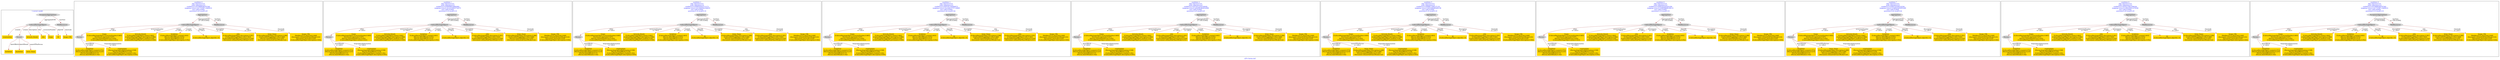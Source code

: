 digraph n0 {
fontcolor="blue"
remincross="true"
label="s20-s-lacma.xml"
subgraph cluster_0 {
label="1-correct model"
n2[style="filled",color="white",fillcolor="lightgray",label="CulturalHeritageObject1"];
n3[shape="plaintext",style="filled",fillcolor="gold",label="creationDate"];
n4[style="filled",color="white",fillcolor="lightgray",label="Person1"];
n5[shape="plaintext",style="filled",fillcolor="gold",label="Artwork_Details"];
n6[shape="plaintext",style="filled",fillcolor="gold",label="title"];
n7[shape="plaintext",style="filled",fillcolor="gold",label="Origin"];
n8[shape="plaintext",style="filled",fillcolor="gold",label="ID"];
n9[shape="plaintext",style="filled",fillcolor="gold",label="birthDate"];
n10[shape="plaintext",style="filled",fillcolor="gold",label="deathDate"];
n11[shape="plaintext",style="filled",fillcolor="gold",label="Artist_Name"];
n12[style="filled",color="white",fillcolor="lightgray",label="EuropeanaAggregation1"];
n13[style="filled",color="white",fillcolor="lightgray",label="WebResource1"];
n14[shape="plaintext",style="filled",fillcolor="gold",label="Image_URL"];
}
subgraph cluster_1 {
label="candidate 0\nlink coherence:0.0\nnode coherence:0.0\nconfidence:0.6318668280767492\nmapping score:0.32173338713669414\ncost:1200.010002\n-precision:0.25-recall:0.25"
n16[style="filled",color="white",fillcolor="lightgray",label="CulturalHeritageObject1"];
n17[style="filled",color="white",fillcolor="lightgray",label="Person1"];
n18[style="filled",color="white",fillcolor="lightgray",label="Aggregation1"];
n19[style="filled",color="white",fillcolor="lightgray",label="WebResource1"];
n20[shape="plaintext",style="filled",fillcolor="gold",label="Origin\n[CulturalHeritageObject,accessionNumber,0.865]\n[Document,classLink,0.057]\n[Person,nameOfThePerson,0.055]\n[CulturalHeritageObject,extent,0.023]"];
n21[shape="plaintext",style="filled",fillcolor="gold",label="Artwork_Details\n[CulturalHeritageObject,extent,0.862]\n[CulturalHeritageObject,description,0.069]\n[CulturalHeritageObject,medium,0.04]\n[CulturalHeritageObject,provenance,0.029]"];
n22[shape="plaintext",style="filled",fillcolor="gold",label="deathDate\n[CulturalHeritageObject,created,0.573]\n[Person,biographicalInformation,0.215]\n[Person,dateOfBirth,0.11]\n[Person,dateOfDeath,0.102]"];
n23[shape="plaintext",style="filled",fillcolor="gold",label="birthDate\n[CulturalHeritageObject,created,0.803]\n[Person,dateOfDeath,0.072]\n[Person,dateOfBirth,0.072]\n[CulturalHeritageObject,description,0.052]"];
n24[shape="plaintext",style="filled",fillcolor="gold",label="Image_URL\n[WebResource,classLink,0.948]\n[Document,columnSubClassOfLink,0.03]\n[Document,classLink,0.018]\n[CulturalHeritageObject,description,0.004]"];
n25[shape="plaintext",style="filled",fillcolor="gold",label="ID\n[CulturalHeritageObject,objectId,1.0]"];
n26[shape="plaintext",style="filled",fillcolor="gold",label="creationDate\n[Person,biographicalInformation,0.538]\n[Person,dateOfBirth,0.218]\n[CulturalHeritageObject,created,0.191]\n[CulturalHeritageObject,description,0.053]"];
n27[shape="plaintext",style="filled",fillcolor="gold",label="title\n[CulturalHeritageObject,description,0.291]\n[CulturalHeritageObject,title,0.263]\n[CulturalHeritageObject,provenance,0.234]\n[Document,columnSubClassOfLink,0.213]"];
n28[shape="plaintext",style="filled",fillcolor="gold",label="Artist_Name\n[CulturalHeritageObject,description,0.286]\n[CulturalHeritageObject,title,0.269]\n[Person,nameOfThePerson,0.225]\n[Document,columnSubClassOfLink,0.22]"];
}
subgraph cluster_2 {
label="candidate 1\nlink coherence:0.0\nnode coherence:0.0\nconfidence:0.6309599230862892\nmapping score:0.3214310854732075\ncost:1200.010002\n-precision:0.33-recall:0.33"
n30[style="filled",color="white",fillcolor="lightgray",label="CulturalHeritageObject1"];
n31[style="filled",color="white",fillcolor="lightgray",label="Person1"];
n32[style="filled",color="white",fillcolor="lightgray",label="Aggregation1"];
n33[style="filled",color="white",fillcolor="lightgray",label="WebResource1"];
n34[shape="plaintext",style="filled",fillcolor="gold",label="Origin\n[CulturalHeritageObject,accessionNumber,0.865]\n[Document,classLink,0.057]\n[Person,nameOfThePerson,0.055]\n[CulturalHeritageObject,extent,0.023]"];
n35[shape="plaintext",style="filled",fillcolor="gold",label="Artwork_Details\n[CulturalHeritageObject,extent,0.862]\n[CulturalHeritageObject,description,0.069]\n[CulturalHeritageObject,medium,0.04]\n[CulturalHeritageObject,provenance,0.029]"];
n36[shape="plaintext",style="filled",fillcolor="gold",label="birthDate\n[CulturalHeritageObject,created,0.803]\n[Person,dateOfDeath,0.072]\n[Person,dateOfBirth,0.072]\n[CulturalHeritageObject,description,0.052]"];
n37[shape="plaintext",style="filled",fillcolor="gold",label="Image_URL\n[WebResource,classLink,0.948]\n[Document,columnSubClassOfLink,0.03]\n[Document,classLink,0.018]\n[CulturalHeritageObject,description,0.004]"];
n38[shape="plaintext",style="filled",fillcolor="gold",label="deathDate\n[CulturalHeritageObject,created,0.573]\n[Person,biographicalInformation,0.215]\n[Person,dateOfBirth,0.11]\n[Person,dateOfDeath,0.102]"];
n39[shape="plaintext",style="filled",fillcolor="gold",label="ID\n[CulturalHeritageObject,objectId,1.0]"];
n40[shape="plaintext",style="filled",fillcolor="gold",label="creationDate\n[Person,biographicalInformation,0.538]\n[Person,dateOfBirth,0.218]\n[CulturalHeritageObject,created,0.191]\n[CulturalHeritageObject,description,0.053]"];
n41[shape="plaintext",style="filled",fillcolor="gold",label="title\n[CulturalHeritageObject,description,0.291]\n[CulturalHeritageObject,title,0.263]\n[CulturalHeritageObject,provenance,0.234]\n[Document,columnSubClassOfLink,0.213]"];
n42[shape="plaintext",style="filled",fillcolor="gold",label="Artist_Name\n[CulturalHeritageObject,description,0.286]\n[CulturalHeritageObject,title,0.269]\n[Person,nameOfThePerson,0.225]\n[Document,columnSubClassOfLink,0.22]"];
}
subgraph cluster_3 {
label="candidate 2\nlink coherence:0.0\nnode coherence:0.0\nconfidence:0.6306520443713173\nmapping score:0.3213284592348835\ncost:1200.010002\n-precision:0.33-recall:0.33"
n44[style="filled",color="white",fillcolor="lightgray",label="CulturalHeritageObject1"];
n45[style="filled",color="white",fillcolor="lightgray",label="Person1"];
n46[style="filled",color="white",fillcolor="lightgray",label="Aggregation1"];
n47[style="filled",color="white",fillcolor="lightgray",label="WebResource1"];
n48[shape="plaintext",style="filled",fillcolor="gold",label="Origin\n[CulturalHeritageObject,accessionNumber,0.865]\n[Document,classLink,0.057]\n[Person,nameOfThePerson,0.055]\n[CulturalHeritageObject,extent,0.023]"];
n49[shape="plaintext",style="filled",fillcolor="gold",label="Artwork_Details\n[CulturalHeritageObject,extent,0.862]\n[CulturalHeritageObject,description,0.069]\n[CulturalHeritageObject,medium,0.04]\n[CulturalHeritageObject,provenance,0.029]"];
n50[shape="plaintext",style="filled",fillcolor="gold",label="deathDate\n[CulturalHeritageObject,created,0.573]\n[Person,biographicalInformation,0.215]\n[Person,dateOfBirth,0.11]\n[Person,dateOfDeath,0.102]"];
n51[shape="plaintext",style="filled",fillcolor="gold",label="birthDate\n[CulturalHeritageObject,created,0.803]\n[Person,dateOfDeath,0.072]\n[Person,dateOfBirth,0.072]\n[CulturalHeritageObject,description,0.052]"];
n52[shape="plaintext",style="filled",fillcolor="gold",label="Image_URL\n[WebResource,classLink,0.948]\n[Document,columnSubClassOfLink,0.03]\n[Document,classLink,0.018]\n[CulturalHeritageObject,description,0.004]"];
n53[shape="plaintext",style="filled",fillcolor="gold",label="ID\n[CulturalHeritageObject,objectId,1.0]"];
n54[shape="plaintext",style="filled",fillcolor="gold",label="creationDate\n[Person,biographicalInformation,0.538]\n[Person,dateOfBirth,0.218]\n[CulturalHeritageObject,created,0.191]\n[CulturalHeritageObject,description,0.053]"];
n55[shape="plaintext",style="filled",fillcolor="gold",label="Artist_Name\n[CulturalHeritageObject,description,0.286]\n[CulturalHeritageObject,title,0.269]\n[Person,nameOfThePerson,0.225]\n[Document,columnSubClassOfLink,0.22]"];
n56[shape="plaintext",style="filled",fillcolor="gold",label="title\n[CulturalHeritageObject,description,0.291]\n[CulturalHeritageObject,title,0.263]\n[CulturalHeritageObject,provenance,0.234]\n[Document,columnSubClassOfLink,0.213]"];
}
subgraph cluster_4 {
label="candidate 3\nlink coherence:0.0\nnode coherence:0.0\nconfidence:0.6297451393808573\nmapping score:0.32102615757139685\ncost:1200.010002\n-precision:0.42-recall:0.42"
n58[style="filled",color="white",fillcolor="lightgray",label="CulturalHeritageObject1"];
n59[style="filled",color="white",fillcolor="lightgray",label="Person1"];
n60[style="filled",color="white",fillcolor="lightgray",label="Aggregation1"];
n61[style="filled",color="white",fillcolor="lightgray",label="WebResource1"];
n62[shape="plaintext",style="filled",fillcolor="gold",label="Origin\n[CulturalHeritageObject,accessionNumber,0.865]\n[Document,classLink,0.057]\n[Person,nameOfThePerson,0.055]\n[CulturalHeritageObject,extent,0.023]"];
n63[shape="plaintext",style="filled",fillcolor="gold",label="Artwork_Details\n[CulturalHeritageObject,extent,0.862]\n[CulturalHeritageObject,description,0.069]\n[CulturalHeritageObject,medium,0.04]\n[CulturalHeritageObject,provenance,0.029]"];
n64[shape="plaintext",style="filled",fillcolor="gold",label="birthDate\n[CulturalHeritageObject,created,0.803]\n[Person,dateOfDeath,0.072]\n[Person,dateOfBirth,0.072]\n[CulturalHeritageObject,description,0.052]"];
n65[shape="plaintext",style="filled",fillcolor="gold",label="Image_URL\n[WebResource,classLink,0.948]\n[Document,columnSubClassOfLink,0.03]\n[Document,classLink,0.018]\n[CulturalHeritageObject,description,0.004]"];
n66[shape="plaintext",style="filled",fillcolor="gold",label="deathDate\n[CulturalHeritageObject,created,0.573]\n[Person,biographicalInformation,0.215]\n[Person,dateOfBirth,0.11]\n[Person,dateOfDeath,0.102]"];
n67[shape="plaintext",style="filled",fillcolor="gold",label="ID\n[CulturalHeritageObject,objectId,1.0]"];
n68[shape="plaintext",style="filled",fillcolor="gold",label="creationDate\n[Person,biographicalInformation,0.538]\n[Person,dateOfBirth,0.218]\n[CulturalHeritageObject,created,0.191]\n[CulturalHeritageObject,description,0.053]"];
n69[shape="plaintext",style="filled",fillcolor="gold",label="Artist_Name\n[CulturalHeritageObject,description,0.286]\n[CulturalHeritageObject,title,0.269]\n[Person,nameOfThePerson,0.225]\n[Document,columnSubClassOfLink,0.22]"];
n70[shape="plaintext",style="filled",fillcolor="gold",label="title\n[CulturalHeritageObject,description,0.291]\n[CulturalHeritageObject,title,0.263]\n[CulturalHeritageObject,provenance,0.234]\n[Document,columnSubClassOfLink,0.213]"];
}
subgraph cluster_5 {
label="candidate 4\nlink coherence:0.0\nnode coherence:0.0\nconfidence:0.6274412255165659\nmapping score:0.3202581862832998\ncost:1200.010002\n-precision:0.25-recall:0.25"
n72[style="filled",color="white",fillcolor="lightgray",label="CulturalHeritageObject1"];
n73[style="filled",color="white",fillcolor="lightgray",label="Person1"];
n74[style="filled",color="white",fillcolor="lightgray",label="Aggregation1"];
n75[style="filled",color="white",fillcolor="lightgray",label="WebResource1"];
n76[shape="plaintext",style="filled",fillcolor="gold",label="Origin\n[CulturalHeritageObject,accessionNumber,0.865]\n[Document,classLink,0.057]\n[Person,nameOfThePerson,0.055]\n[CulturalHeritageObject,extent,0.023]"];
n77[shape="plaintext",style="filled",fillcolor="gold",label="Artwork_Details\n[CulturalHeritageObject,extent,0.862]\n[CulturalHeritageObject,description,0.069]\n[CulturalHeritageObject,medium,0.04]\n[CulturalHeritageObject,provenance,0.029]"];
n78[shape="plaintext",style="filled",fillcolor="gold",label="title\n[CulturalHeritageObject,description,0.291]\n[CulturalHeritageObject,title,0.263]\n[CulturalHeritageObject,provenance,0.234]\n[Document,columnSubClassOfLink,0.213]"];
n79[shape="plaintext",style="filled",fillcolor="gold",label="deathDate\n[CulturalHeritageObject,created,0.573]\n[Person,biographicalInformation,0.215]\n[Person,dateOfBirth,0.11]\n[Person,dateOfDeath,0.102]"];
n80[shape="plaintext",style="filled",fillcolor="gold",label="birthDate\n[CulturalHeritageObject,created,0.803]\n[Person,dateOfDeath,0.072]\n[Person,dateOfBirth,0.072]\n[CulturalHeritageObject,description,0.052]"];
n81[shape="plaintext",style="filled",fillcolor="gold",label="Image_URL\n[WebResource,classLink,0.948]\n[Document,columnSubClassOfLink,0.03]\n[Document,classLink,0.018]\n[CulturalHeritageObject,description,0.004]"];
n82[shape="plaintext",style="filled",fillcolor="gold",label="ID\n[CulturalHeritageObject,objectId,1.0]"];
n83[shape="plaintext",style="filled",fillcolor="gold",label="creationDate\n[Person,biographicalInformation,0.538]\n[Person,dateOfBirth,0.218]\n[CulturalHeritageObject,created,0.191]\n[CulturalHeritageObject,description,0.053]"];
n84[shape="plaintext",style="filled",fillcolor="gold",label="Artist_Name\n[CulturalHeritageObject,description,0.286]\n[CulturalHeritageObject,title,0.269]\n[Person,nameOfThePerson,0.225]\n[Document,columnSubClassOfLink,0.22]"];
}
subgraph cluster_6 {
label="candidate 5\nlink coherence:0.0\nnode coherence:0.0\nconfidence:0.6269811508137135\nmapping score:0.3201048280490156\ncost:1200.010002\n-precision:0.33-recall:0.33"
n86[style="filled",color="white",fillcolor="lightgray",label="CulturalHeritageObject1"];
n87[style="filled",color="white",fillcolor="lightgray",label="Person1"];
n88[style="filled",color="white",fillcolor="lightgray",label="Aggregation1"];
n89[style="filled",color="white",fillcolor="lightgray",label="WebResource1"];
n90[shape="plaintext",style="filled",fillcolor="gold",label="Origin\n[CulturalHeritageObject,accessionNumber,0.865]\n[Document,classLink,0.057]\n[Person,nameOfThePerson,0.055]\n[CulturalHeritageObject,extent,0.023]"];
n91[shape="plaintext",style="filled",fillcolor="gold",label="Artwork_Details\n[CulturalHeritageObject,extent,0.862]\n[CulturalHeritageObject,description,0.069]\n[CulturalHeritageObject,medium,0.04]\n[CulturalHeritageObject,provenance,0.029]"];
n92[shape="plaintext",style="filled",fillcolor="gold",label="deathDate\n[CulturalHeritageObject,created,0.573]\n[Person,biographicalInformation,0.215]\n[Person,dateOfBirth,0.11]\n[Person,dateOfDeath,0.102]"];
n93[shape="plaintext",style="filled",fillcolor="gold",label="birthDate\n[CulturalHeritageObject,created,0.803]\n[Person,dateOfDeath,0.072]\n[Person,dateOfBirth,0.072]\n[CulturalHeritageObject,description,0.052]"];
n94[shape="plaintext",style="filled",fillcolor="gold",label="Image_URL\n[WebResource,classLink,0.948]\n[Document,columnSubClassOfLink,0.03]\n[Document,classLink,0.018]\n[CulturalHeritageObject,description,0.004]"];
n95[shape="plaintext",style="filled",fillcolor="gold",label="ID\n[CulturalHeritageObject,objectId,1.0]"];
n96[shape="plaintext",style="filled",fillcolor="gold",label="Artist_Name\n[CulturalHeritageObject,description,0.286]\n[CulturalHeritageObject,title,0.269]\n[Person,nameOfThePerson,0.225]\n[Document,columnSubClassOfLink,0.22]"];
n97[shape="plaintext",style="filled",fillcolor="gold",label="creationDate\n[Person,biographicalInformation,0.538]\n[Person,dateOfBirth,0.218]\n[CulturalHeritageObject,created,0.191]\n[CulturalHeritageObject,description,0.053]"];
n98[shape="plaintext",style="filled",fillcolor="gold",label="title\n[CulturalHeritageObject,description,0.291]\n[CulturalHeritageObject,title,0.263]\n[CulturalHeritageObject,provenance,0.234]\n[Document,columnSubClassOfLink,0.213]"];
}
subgraph cluster_7 {
label="candidate 6\nlink coherence:0.0\nnode coherence:0.0\nconfidence:0.6265343205261059\nmapping score:0.3199558846198131\ncost:1200.010002\n-precision:0.33-recall:0.33"
n100[style="filled",color="white",fillcolor="lightgray",label="CulturalHeritageObject1"];
n101[style="filled",color="white",fillcolor="lightgray",label="Person1"];
n102[style="filled",color="white",fillcolor="lightgray",label="Aggregation1"];
n103[style="filled",color="white",fillcolor="lightgray",label="WebResource1"];
n104[shape="plaintext",style="filled",fillcolor="gold",label="Origin\n[CulturalHeritageObject,accessionNumber,0.865]\n[Document,classLink,0.057]\n[Person,nameOfThePerson,0.055]\n[CulturalHeritageObject,extent,0.023]"];
n105[shape="plaintext",style="filled",fillcolor="gold",label="Artwork_Details\n[CulturalHeritageObject,extent,0.862]\n[CulturalHeritageObject,description,0.069]\n[CulturalHeritageObject,medium,0.04]\n[CulturalHeritageObject,provenance,0.029]"];
n106[shape="plaintext",style="filled",fillcolor="gold",label="title\n[CulturalHeritageObject,description,0.291]\n[CulturalHeritageObject,title,0.263]\n[CulturalHeritageObject,provenance,0.234]\n[Document,columnSubClassOfLink,0.213]"];
n107[shape="plaintext",style="filled",fillcolor="gold",label="birthDate\n[CulturalHeritageObject,created,0.803]\n[Person,dateOfDeath,0.072]\n[Person,dateOfBirth,0.072]\n[CulturalHeritageObject,description,0.052]"];
n108[shape="plaintext",style="filled",fillcolor="gold",label="Image_URL\n[WebResource,classLink,0.948]\n[Document,columnSubClassOfLink,0.03]\n[Document,classLink,0.018]\n[CulturalHeritageObject,description,0.004]"];
n109[shape="plaintext",style="filled",fillcolor="gold",label="deathDate\n[CulturalHeritageObject,created,0.573]\n[Person,biographicalInformation,0.215]\n[Person,dateOfBirth,0.11]\n[Person,dateOfDeath,0.102]"];
n110[shape="plaintext",style="filled",fillcolor="gold",label="ID\n[CulturalHeritageObject,objectId,1.0]"];
n111[shape="plaintext",style="filled",fillcolor="gold",label="creationDate\n[Person,biographicalInformation,0.538]\n[Person,dateOfBirth,0.218]\n[CulturalHeritageObject,created,0.191]\n[CulturalHeritageObject,description,0.053]"];
n112[shape="plaintext",style="filled",fillcolor="gold",label="Artist_Name\n[CulturalHeritageObject,description,0.286]\n[CulturalHeritageObject,title,0.269]\n[Person,nameOfThePerson,0.225]\n[Document,columnSubClassOfLink,0.22]"];
}
subgraph cluster_8 {
label="candidate 7\nlink coherence:0.0\nnode coherence:0.0\nconfidence:0.6260742458232536\nmapping score:0.3198025263855289\ncost:1200.010002\n-precision:0.42-recall:0.42"
n114[style="filled",color="white",fillcolor="lightgray",label="CulturalHeritageObject1"];
n115[style="filled",color="white",fillcolor="lightgray",label="Person1"];
n116[style="filled",color="white",fillcolor="lightgray",label="Aggregation1"];
n117[style="filled",color="white",fillcolor="lightgray",label="WebResource1"];
n118[shape="plaintext",style="filled",fillcolor="gold",label="Origin\n[CulturalHeritageObject,accessionNumber,0.865]\n[Document,classLink,0.057]\n[Person,nameOfThePerson,0.055]\n[CulturalHeritageObject,extent,0.023]"];
n119[shape="plaintext",style="filled",fillcolor="gold",label="Artwork_Details\n[CulturalHeritageObject,extent,0.862]\n[CulturalHeritageObject,description,0.069]\n[CulturalHeritageObject,medium,0.04]\n[CulturalHeritageObject,provenance,0.029]"];
n120[shape="plaintext",style="filled",fillcolor="gold",label="birthDate\n[CulturalHeritageObject,created,0.803]\n[Person,dateOfDeath,0.072]\n[Person,dateOfBirth,0.072]\n[CulturalHeritageObject,description,0.052]"];
n121[shape="plaintext",style="filled",fillcolor="gold",label="Image_URL\n[WebResource,classLink,0.948]\n[Document,columnSubClassOfLink,0.03]\n[Document,classLink,0.018]\n[CulturalHeritageObject,description,0.004]"];
n122[shape="plaintext",style="filled",fillcolor="gold",label="deathDate\n[CulturalHeritageObject,created,0.573]\n[Person,biographicalInformation,0.215]\n[Person,dateOfBirth,0.11]\n[Person,dateOfDeath,0.102]"];
n123[shape="plaintext",style="filled",fillcolor="gold",label="ID\n[CulturalHeritageObject,objectId,1.0]"];
n124[shape="plaintext",style="filled",fillcolor="gold",label="Artist_Name\n[CulturalHeritageObject,description,0.286]\n[CulturalHeritageObject,title,0.269]\n[Person,nameOfThePerson,0.225]\n[Document,columnSubClassOfLink,0.22]"];
n125[shape="plaintext",style="filled",fillcolor="gold",label="creationDate\n[Person,biographicalInformation,0.538]\n[Person,dateOfBirth,0.218]\n[CulturalHeritageObject,created,0.191]\n[CulturalHeritageObject,description,0.053]"];
n126[shape="plaintext",style="filled",fillcolor="gold",label="title\n[CulturalHeritageObject,description,0.291]\n[CulturalHeritageObject,title,0.263]\n[CulturalHeritageObject,provenance,0.234]\n[Document,columnSubClassOfLink,0.213]"];
}
subgraph cluster_9 {
label="candidate 8\nlink coherence:0.0\nnode coherence:0.0\nconfidence:0.6255215821096304\nmapping score:0.3196183051476546\ncost:1200.010002\n-precision:0.25-recall:0.25"
n128[style="filled",color="white",fillcolor="lightgray",label="CulturalHeritageObject1"];
n129[style="filled",color="white",fillcolor="lightgray",label="Person1"];
n130[style="filled",color="white",fillcolor="lightgray",label="Aggregation1"];
n131[style="filled",color="white",fillcolor="lightgray",label="WebResource1"];
n132[shape="plaintext",style="filled",fillcolor="gold",label="Origin\n[CulturalHeritageObject,accessionNumber,0.865]\n[Document,classLink,0.057]\n[Person,nameOfThePerson,0.055]\n[CulturalHeritageObject,extent,0.023]"];
n133[shape="plaintext",style="filled",fillcolor="gold",label="Artwork_Details\n[CulturalHeritageObject,extent,0.862]\n[CulturalHeritageObject,description,0.069]\n[CulturalHeritageObject,medium,0.04]\n[CulturalHeritageObject,provenance,0.029]"];
n134[shape="plaintext",style="filled",fillcolor="gold",label="title\n[CulturalHeritageObject,description,0.291]\n[CulturalHeritageObject,title,0.263]\n[CulturalHeritageObject,provenance,0.234]\n[Document,columnSubClassOfLink,0.213]"];
n135[shape="plaintext",style="filled",fillcolor="gold",label="deathDate\n[CulturalHeritageObject,created,0.573]\n[Person,biographicalInformation,0.215]\n[Person,dateOfBirth,0.11]\n[Person,dateOfDeath,0.102]"];
n136[shape="plaintext",style="filled",fillcolor="gold",label="birthDate\n[CulturalHeritageObject,created,0.803]\n[Person,dateOfDeath,0.072]\n[Person,dateOfBirth,0.072]\n[CulturalHeritageObject,description,0.052]"];
n137[shape="plaintext",style="filled",fillcolor="gold",label="Image_URL\n[WebResource,classLink,0.948]\n[Document,columnSubClassOfLink,0.03]\n[Document,classLink,0.018]\n[CulturalHeritageObject,description,0.004]"];
n138[shape="plaintext",style="filled",fillcolor="gold",label="ID\n[CulturalHeritageObject,objectId,1.0]"];
n139[shape="plaintext",style="filled",fillcolor="gold",label="creationDate\n[Person,biographicalInformation,0.538]\n[Person,dateOfBirth,0.218]\n[CulturalHeritageObject,created,0.191]\n[CulturalHeritageObject,description,0.053]"];
n140[shape="plaintext",style="filled",fillcolor="gold",label="Artist_Name\n[CulturalHeritageObject,description,0.286]\n[CulturalHeritageObject,title,0.269]\n[Person,nameOfThePerson,0.225]\n[Document,columnSubClassOfLink,0.22]"];
}
subgraph cluster_10 {
label="candidate 9\nlink coherence:0.0\nnode coherence:0.0\nconfidence:0.6318668280767492\nmapping score:0.32173338713669414\ncost:1200.020004\n-precision:0.33-recall:0.33"
n142[style="filled",color="white",fillcolor="lightgray",label="CulturalHeritageObject1"];
n143[style="filled",color="white",fillcolor="lightgray",label="Person1"];
n144[style="filled",color="white",fillcolor="lightgray",label="EuropeanaAggregation1"];
n145[style="filled",color="white",fillcolor="lightgray",label="WebResource1"];
n146[shape="plaintext",style="filled",fillcolor="gold",label="Origin\n[CulturalHeritageObject,accessionNumber,0.865]\n[Document,classLink,0.057]\n[Person,nameOfThePerson,0.055]\n[CulturalHeritageObject,extent,0.023]"];
n147[shape="plaintext",style="filled",fillcolor="gold",label="Artwork_Details\n[CulturalHeritageObject,extent,0.862]\n[CulturalHeritageObject,description,0.069]\n[CulturalHeritageObject,medium,0.04]\n[CulturalHeritageObject,provenance,0.029]"];
n148[shape="plaintext",style="filled",fillcolor="gold",label="deathDate\n[CulturalHeritageObject,created,0.573]\n[Person,biographicalInformation,0.215]\n[Person,dateOfBirth,0.11]\n[Person,dateOfDeath,0.102]"];
n149[shape="plaintext",style="filled",fillcolor="gold",label="birthDate\n[CulturalHeritageObject,created,0.803]\n[Person,dateOfDeath,0.072]\n[Person,dateOfBirth,0.072]\n[CulturalHeritageObject,description,0.052]"];
n150[shape="plaintext",style="filled",fillcolor="gold",label="Image_URL\n[WebResource,classLink,0.948]\n[Document,columnSubClassOfLink,0.03]\n[Document,classLink,0.018]\n[CulturalHeritageObject,description,0.004]"];
n151[shape="plaintext",style="filled",fillcolor="gold",label="ID\n[CulturalHeritageObject,objectId,1.0]"];
n152[shape="plaintext",style="filled",fillcolor="gold",label="creationDate\n[Person,biographicalInformation,0.538]\n[Person,dateOfBirth,0.218]\n[CulturalHeritageObject,created,0.191]\n[CulturalHeritageObject,description,0.053]"];
n153[shape="plaintext",style="filled",fillcolor="gold",label="title\n[CulturalHeritageObject,description,0.291]\n[CulturalHeritageObject,title,0.263]\n[CulturalHeritageObject,provenance,0.234]\n[Document,columnSubClassOfLink,0.213]"];
n154[shape="plaintext",style="filled",fillcolor="gold",label="Artist_Name\n[CulturalHeritageObject,description,0.286]\n[CulturalHeritageObject,title,0.269]\n[Person,nameOfThePerson,0.225]\n[Document,columnSubClassOfLink,0.22]"];
}
n2 -> n3[color="brown",fontcolor="black",label="created"]
n2 -> n4[color="brown",fontcolor="black",label="creator"]
n2 -> n5[color="brown",fontcolor="black",label="description"]
n2 -> n6[color="brown",fontcolor="black",label="title"]
n2 -> n7[color="brown",fontcolor="black",label="accessionNumber"]
n2 -> n8[color="brown",fontcolor="black",label="objectId"]
n4 -> n9[color="brown",fontcolor="black",label="dateOfBirth"]
n4 -> n10[color="brown",fontcolor="black",label="dateOfDeath"]
n4 -> n11[color="brown",fontcolor="black",label="nameOfThePerson"]
n12 -> n2[color="brown",fontcolor="black",label="aggregatedCHO"]
n12 -> n13[color="brown",fontcolor="black",label="hasView"]
n13 -> n14[color="brown",fontcolor="black",label="classLink"]
n16 -> n17[color="brown",fontcolor="black",label="sitter\nw=100.0"]
n18 -> n16[color="brown",fontcolor="black",label="aggregatedCHO\nw=100.010002"]
n18 -> n19[color="brown",fontcolor="black",label="hasView\nw=100.0"]
n16 -> n20[color="brown",fontcolor="black",label="accessionNumber\nw=100.0"]
n16 -> n21[color="brown",fontcolor="black",label="extent\nw=100.0"]
n17 -> n22[color="brown",fontcolor="black",label="dateOfBirth\nw=100.0"]
n16 -> n23[color="brown",fontcolor="black",label="created\nw=100.0"]
n19 -> n24[color="brown",fontcolor="black",label="classLink\nw=100.0"]
n16 -> n25[color="brown",fontcolor="black",label="objectId\nw=100.0"]
n17 -> n26[color="brown",fontcolor="black",label="biographicalInformation\nw=100.0"]
n16 -> n27[color="brown",fontcolor="black",label="description\nw=100.0"]
n16 -> n28[color="brown",fontcolor="black",label="title\nw=100.0"]
n30 -> n31[color="brown",fontcolor="black",label="sitter\nw=100.0"]
n32 -> n30[color="brown",fontcolor="black",label="aggregatedCHO\nw=100.010002"]
n32 -> n33[color="brown",fontcolor="black",label="hasView\nw=100.0"]
n30 -> n34[color="brown",fontcolor="black",label="accessionNumber\nw=100.0"]
n30 -> n35[color="brown",fontcolor="black",label="extent\nw=100.0"]
n30 -> n36[color="brown",fontcolor="black",label="created\nw=100.0"]
n33 -> n37[color="brown",fontcolor="black",label="classLink\nw=100.0"]
n31 -> n38[color="brown",fontcolor="black",label="dateOfDeath\nw=100.0"]
n30 -> n39[color="brown",fontcolor="black",label="objectId\nw=100.0"]
n31 -> n40[color="brown",fontcolor="black",label="biographicalInformation\nw=100.0"]
n30 -> n41[color="brown",fontcolor="black",label="description\nw=100.0"]
n30 -> n42[color="brown",fontcolor="black",label="title\nw=100.0"]
n44 -> n45[color="brown",fontcolor="black",label="sitter\nw=100.0"]
n46 -> n44[color="brown",fontcolor="black",label="aggregatedCHO\nw=100.010002"]
n46 -> n47[color="brown",fontcolor="black",label="hasView\nw=100.0"]
n44 -> n48[color="brown",fontcolor="black",label="accessionNumber\nw=100.0"]
n44 -> n49[color="brown",fontcolor="black",label="extent\nw=100.0"]
n45 -> n50[color="brown",fontcolor="black",label="dateOfBirth\nw=100.0"]
n44 -> n51[color="brown",fontcolor="black",label="created\nw=100.0"]
n47 -> n52[color="brown",fontcolor="black",label="classLink\nw=100.0"]
n44 -> n53[color="brown",fontcolor="black",label="objectId\nw=100.0"]
n45 -> n54[color="brown",fontcolor="black",label="biographicalInformation\nw=100.0"]
n44 -> n55[color="brown",fontcolor="black",label="description\nw=100.0"]
n44 -> n56[color="brown",fontcolor="black",label="title\nw=100.0"]
n58 -> n59[color="brown",fontcolor="black",label="sitter\nw=100.0"]
n60 -> n58[color="brown",fontcolor="black",label="aggregatedCHO\nw=100.010002"]
n60 -> n61[color="brown",fontcolor="black",label="hasView\nw=100.0"]
n58 -> n62[color="brown",fontcolor="black",label="accessionNumber\nw=100.0"]
n58 -> n63[color="brown",fontcolor="black",label="extent\nw=100.0"]
n58 -> n64[color="brown",fontcolor="black",label="created\nw=100.0"]
n61 -> n65[color="brown",fontcolor="black",label="classLink\nw=100.0"]
n59 -> n66[color="brown",fontcolor="black",label="dateOfDeath\nw=100.0"]
n58 -> n67[color="brown",fontcolor="black",label="objectId\nw=100.0"]
n59 -> n68[color="brown",fontcolor="black",label="biographicalInformation\nw=100.0"]
n58 -> n69[color="brown",fontcolor="black",label="description\nw=100.0"]
n58 -> n70[color="brown",fontcolor="black",label="title\nw=100.0"]
n72 -> n73[color="brown",fontcolor="black",label="sitter\nw=100.0"]
n74 -> n72[color="brown",fontcolor="black",label="aggregatedCHO\nw=100.010002"]
n74 -> n75[color="brown",fontcolor="black",label="hasView\nw=100.0"]
n72 -> n76[color="brown",fontcolor="black",label="accessionNumber\nw=100.0"]
n72 -> n77[color="brown",fontcolor="black",label="extent\nw=100.0"]
n72 -> n78[color="brown",fontcolor="black",label="provenance\nw=100.0"]
n73 -> n79[color="brown",fontcolor="black",label="dateOfBirth\nw=100.0"]
n72 -> n80[color="brown",fontcolor="black",label="created\nw=100.0"]
n75 -> n81[color="brown",fontcolor="black",label="classLink\nw=100.0"]
n72 -> n82[color="brown",fontcolor="black",label="objectId\nw=100.0"]
n73 -> n83[color="brown",fontcolor="black",label="biographicalInformation\nw=100.0"]
n72 -> n84[color="brown",fontcolor="black",label="description\nw=100.0"]
n86 -> n87[color="brown",fontcolor="black",label="sitter\nw=100.0"]
n88 -> n86[color="brown",fontcolor="black",label="aggregatedCHO\nw=100.010002"]
n88 -> n89[color="brown",fontcolor="black",label="hasView\nw=100.0"]
n86 -> n90[color="brown",fontcolor="black",label="accessionNumber\nw=100.0"]
n86 -> n91[color="brown",fontcolor="black",label="extent\nw=100.0"]
n87 -> n92[color="brown",fontcolor="black",label="dateOfBirth\nw=100.0"]
n86 -> n93[color="brown",fontcolor="black",label="created\nw=100.0"]
n89 -> n94[color="brown",fontcolor="black",label="classLink\nw=100.0"]
n86 -> n95[color="brown",fontcolor="black",label="objectId\nw=100.0"]
n87 -> n96[color="brown",fontcolor="black",label="nameOfThePerson\nw=100.0"]
n87 -> n97[color="brown",fontcolor="black",label="biographicalInformation\nw=100.0"]
n86 -> n98[color="brown",fontcolor="black",label="description\nw=100.0"]
n100 -> n101[color="brown",fontcolor="black",label="sitter\nw=100.0"]
n102 -> n100[color="brown",fontcolor="black",label="aggregatedCHO\nw=100.010002"]
n102 -> n103[color="brown",fontcolor="black",label="hasView\nw=100.0"]
n100 -> n104[color="brown",fontcolor="black",label="accessionNumber\nw=100.0"]
n100 -> n105[color="brown",fontcolor="black",label="extent\nw=100.0"]
n100 -> n106[color="brown",fontcolor="black",label="provenance\nw=100.0"]
n100 -> n107[color="brown",fontcolor="black",label="created\nw=100.0"]
n103 -> n108[color="brown",fontcolor="black",label="classLink\nw=100.0"]
n101 -> n109[color="brown",fontcolor="black",label="dateOfDeath\nw=100.0"]
n100 -> n110[color="brown",fontcolor="black",label="objectId\nw=100.0"]
n101 -> n111[color="brown",fontcolor="black",label="biographicalInformation\nw=100.0"]
n100 -> n112[color="brown",fontcolor="black",label="description\nw=100.0"]
n114 -> n115[color="brown",fontcolor="black",label="sitter\nw=100.0"]
n116 -> n114[color="brown",fontcolor="black",label="aggregatedCHO\nw=100.010002"]
n116 -> n117[color="brown",fontcolor="black",label="hasView\nw=100.0"]
n114 -> n118[color="brown",fontcolor="black",label="accessionNumber\nw=100.0"]
n114 -> n119[color="brown",fontcolor="black",label="extent\nw=100.0"]
n114 -> n120[color="brown",fontcolor="black",label="created\nw=100.0"]
n117 -> n121[color="brown",fontcolor="black",label="classLink\nw=100.0"]
n115 -> n122[color="brown",fontcolor="black",label="dateOfDeath\nw=100.0"]
n114 -> n123[color="brown",fontcolor="black",label="objectId\nw=100.0"]
n115 -> n124[color="brown",fontcolor="black",label="nameOfThePerson\nw=100.0"]
n115 -> n125[color="brown",fontcolor="black",label="biographicalInformation\nw=100.0"]
n114 -> n126[color="brown",fontcolor="black",label="description\nw=100.0"]
n128 -> n129[color="brown",fontcolor="black",label="sitter\nw=100.0"]
n130 -> n128[color="brown",fontcolor="black",label="aggregatedCHO\nw=100.010002"]
n130 -> n131[color="brown",fontcolor="black",label="hasView\nw=100.0"]
n128 -> n132[color="brown",fontcolor="black",label="accessionNumber\nw=100.0"]
n128 -> n133[color="brown",fontcolor="black",label="extent\nw=100.0"]
n128 -> n134[color="brown",fontcolor="black",label="provenance\nw=100.0"]
n129 -> n135[color="brown",fontcolor="black",label="dateOfBirth\nw=100.0"]
n128 -> n136[color="brown",fontcolor="black",label="created\nw=100.0"]
n131 -> n137[color="brown",fontcolor="black",label="classLink\nw=100.0"]
n128 -> n138[color="brown",fontcolor="black",label="objectId\nw=100.0"]
n129 -> n139[color="brown",fontcolor="black",label="biographicalInformation\nw=100.0"]
n128 -> n140[color="brown",fontcolor="black",label="title\nw=100.0"]
n142 -> n143[color="brown",fontcolor="black",label="sitter\nw=100.0"]
n144 -> n142[color="brown",fontcolor="black",label="isAnnotationOf\nw=100.010002"]
n144 -> n145[color="brown",fontcolor="black",label="hasView\nw=100.010002"]
n142 -> n146[color="brown",fontcolor="black",label="accessionNumber\nw=100.0"]
n142 -> n147[color="brown",fontcolor="black",label="extent\nw=100.0"]
n143 -> n148[color="brown",fontcolor="black",label="dateOfBirth\nw=100.0"]
n142 -> n149[color="brown",fontcolor="black",label="created\nw=100.0"]
n145 -> n150[color="brown",fontcolor="black",label="classLink\nw=100.0"]
n142 -> n151[color="brown",fontcolor="black",label="objectId\nw=100.0"]
n143 -> n152[color="brown",fontcolor="black",label="biographicalInformation\nw=100.0"]
n142 -> n153[color="brown",fontcolor="black",label="description\nw=100.0"]
n142 -> n154[color="brown",fontcolor="black",label="title\nw=100.0"]
}
